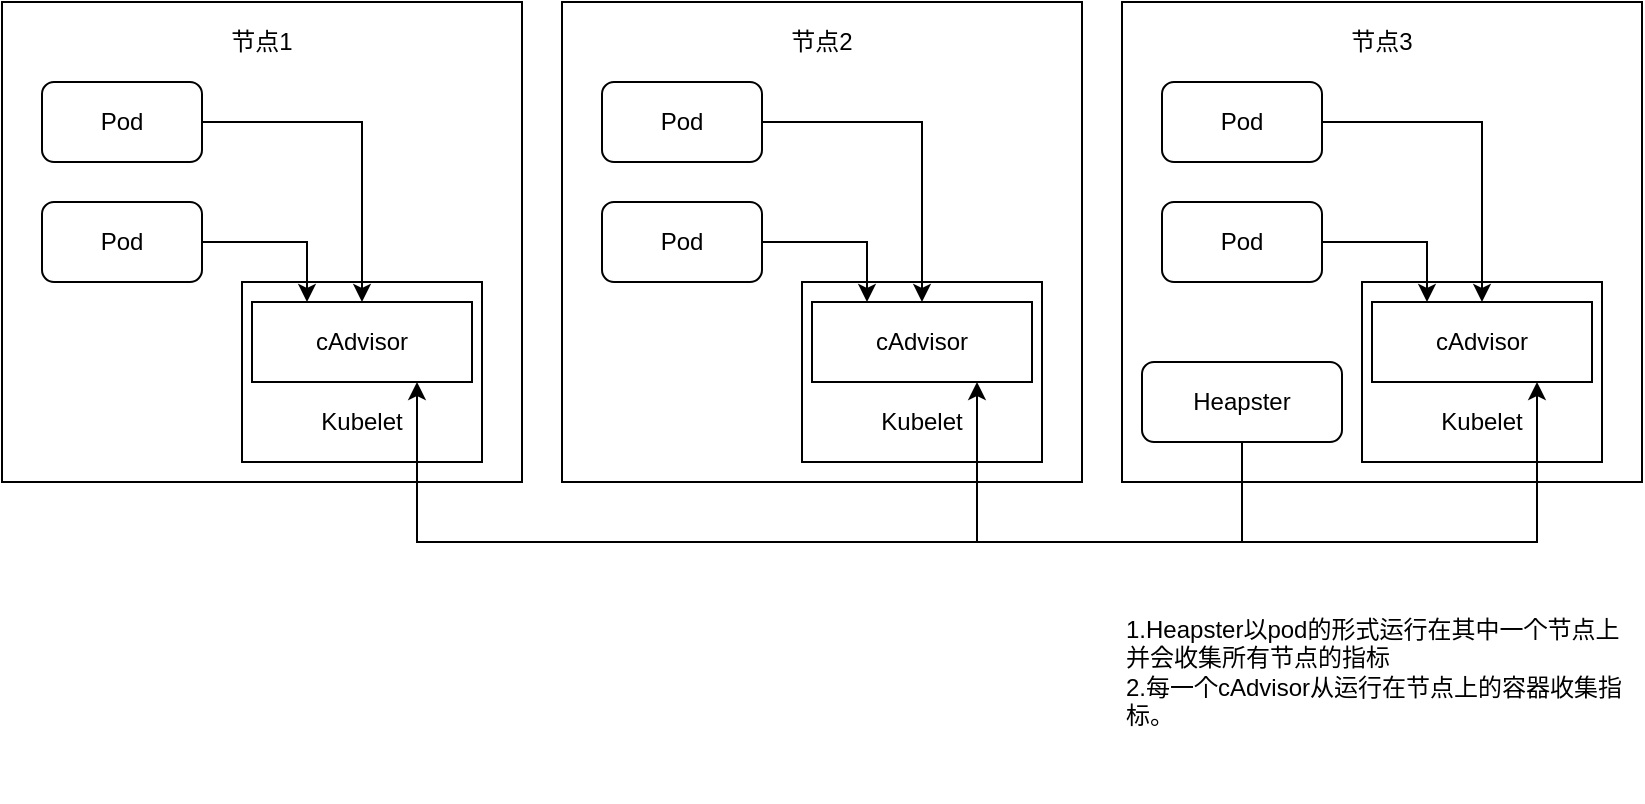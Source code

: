 <mxfile version="12.6.5" type="device"><diagram id="llgclqwFTNZQh4mskT9-" name="Page-1"><mxGraphModel dx="1024" dy="592" grid="1" gridSize="10" guides="1" tooltips="1" connect="1" arrows="1" fold="1" page="1" pageScale="1" pageWidth="2339" pageHeight="3300" math="0" shadow="0"><root><mxCell id="0"/><mxCell id="1" parent="0"/><mxCell id="okpOZvGCvdAT5gm4QpA--1" value="" style="rounded=0;whiteSpace=wrap;html=1;" vertex="1" parent="1"><mxGeometry x="170" y="100" width="260" height="240" as="geometry"/></mxCell><mxCell id="okpOZvGCvdAT5gm4QpA--2" value="Pod" style="rounded=1;whiteSpace=wrap;html=1;" vertex="1" parent="1"><mxGeometry x="190" y="140" width="80" height="40" as="geometry"/></mxCell><mxCell id="okpOZvGCvdAT5gm4QpA--3" value="Pod" style="rounded=1;whiteSpace=wrap;html=1;" vertex="1" parent="1"><mxGeometry x="190" y="200" width="80" height="40" as="geometry"/></mxCell><mxCell id="okpOZvGCvdAT5gm4QpA--4" value="" style="rounded=0;whiteSpace=wrap;html=1;" vertex="1" parent="1"><mxGeometry x="290" y="240" width="120" height="90" as="geometry"/></mxCell><mxCell id="okpOZvGCvdAT5gm4QpA--5" value="cAdvisor" style="rounded=0;whiteSpace=wrap;html=1;" vertex="1" parent="1"><mxGeometry x="295" y="250" width="110" height="40" as="geometry"/></mxCell><mxCell id="okpOZvGCvdAT5gm4QpA--6" style="edgeStyle=orthogonalEdgeStyle;rounded=0;orthogonalLoop=1;jettySize=auto;html=1;entryX=0.25;entryY=0;entryDx=0;entryDy=0;" edge="1" parent="1" source="okpOZvGCvdAT5gm4QpA--3" target="okpOZvGCvdAT5gm4QpA--5"><mxGeometry relative="1" as="geometry"/></mxCell><mxCell id="okpOZvGCvdAT5gm4QpA--7" style="edgeStyle=orthogonalEdgeStyle;rounded=0;orthogonalLoop=1;jettySize=auto;html=1;" edge="1" parent="1" source="okpOZvGCvdAT5gm4QpA--2" target="okpOZvGCvdAT5gm4QpA--5"><mxGeometry relative="1" as="geometry"/></mxCell><mxCell id="okpOZvGCvdAT5gm4QpA--8" value="Kubelet" style="text;html=1;strokeColor=none;fillColor=none;align=center;verticalAlign=middle;whiteSpace=wrap;rounded=0;" vertex="1" parent="1"><mxGeometry x="310" y="300" width="80" height="20" as="geometry"/></mxCell><mxCell id="okpOZvGCvdAT5gm4QpA--9" value="节点1" style="text;html=1;strokeColor=none;fillColor=none;align=center;verticalAlign=middle;whiteSpace=wrap;rounded=0;" vertex="1" parent="1"><mxGeometry x="280" y="110" width="40" height="20" as="geometry"/></mxCell><mxCell id="okpOZvGCvdAT5gm4QpA--10" value="" style="rounded=0;whiteSpace=wrap;html=1;" vertex="1" parent="1"><mxGeometry x="450" y="100" width="260" height="240" as="geometry"/></mxCell><mxCell id="okpOZvGCvdAT5gm4QpA--11" value="Pod" style="rounded=1;whiteSpace=wrap;html=1;" vertex="1" parent="1"><mxGeometry x="470" y="140" width="80" height="40" as="geometry"/></mxCell><mxCell id="okpOZvGCvdAT5gm4QpA--12" value="Pod" style="rounded=1;whiteSpace=wrap;html=1;" vertex="1" parent="1"><mxGeometry x="470" y="200" width="80" height="40" as="geometry"/></mxCell><mxCell id="okpOZvGCvdAT5gm4QpA--13" value="" style="rounded=0;whiteSpace=wrap;html=1;" vertex="1" parent="1"><mxGeometry x="570" y="240" width="120" height="90" as="geometry"/></mxCell><mxCell id="okpOZvGCvdAT5gm4QpA--14" value="cAdvisor" style="rounded=0;whiteSpace=wrap;html=1;" vertex="1" parent="1"><mxGeometry x="575" y="250" width="110" height="40" as="geometry"/></mxCell><mxCell id="okpOZvGCvdAT5gm4QpA--15" style="edgeStyle=orthogonalEdgeStyle;rounded=0;orthogonalLoop=1;jettySize=auto;html=1;entryX=0.25;entryY=0;entryDx=0;entryDy=0;" edge="1" parent="1" source="okpOZvGCvdAT5gm4QpA--12" target="okpOZvGCvdAT5gm4QpA--14"><mxGeometry relative="1" as="geometry"/></mxCell><mxCell id="okpOZvGCvdAT5gm4QpA--16" style="edgeStyle=orthogonalEdgeStyle;rounded=0;orthogonalLoop=1;jettySize=auto;html=1;" edge="1" parent="1" source="okpOZvGCvdAT5gm4QpA--11" target="okpOZvGCvdAT5gm4QpA--14"><mxGeometry relative="1" as="geometry"/></mxCell><mxCell id="okpOZvGCvdAT5gm4QpA--17" value="Kubelet" style="text;html=1;strokeColor=none;fillColor=none;align=center;verticalAlign=middle;whiteSpace=wrap;rounded=0;" vertex="1" parent="1"><mxGeometry x="590" y="300" width="80" height="20" as="geometry"/></mxCell><mxCell id="okpOZvGCvdAT5gm4QpA--18" value="节点2" style="text;html=1;strokeColor=none;fillColor=none;align=center;verticalAlign=middle;whiteSpace=wrap;rounded=0;" vertex="1" parent="1"><mxGeometry x="560" y="110" width="40" height="20" as="geometry"/></mxCell><mxCell id="okpOZvGCvdAT5gm4QpA--19" value="" style="rounded=0;whiteSpace=wrap;html=1;" vertex="1" parent="1"><mxGeometry x="730" y="100" width="260" height="240" as="geometry"/></mxCell><mxCell id="okpOZvGCvdAT5gm4QpA--20" value="Pod" style="rounded=1;whiteSpace=wrap;html=1;" vertex="1" parent="1"><mxGeometry x="750" y="140" width="80" height="40" as="geometry"/></mxCell><mxCell id="okpOZvGCvdAT5gm4QpA--21" value="Pod" style="rounded=1;whiteSpace=wrap;html=1;" vertex="1" parent="1"><mxGeometry x="750" y="200" width="80" height="40" as="geometry"/></mxCell><mxCell id="okpOZvGCvdAT5gm4QpA--22" value="" style="rounded=0;whiteSpace=wrap;html=1;" vertex="1" parent="1"><mxGeometry x="850" y="240" width="120" height="90" as="geometry"/></mxCell><mxCell id="okpOZvGCvdAT5gm4QpA--23" value="cAdvisor" style="rounded=0;whiteSpace=wrap;html=1;" vertex="1" parent="1"><mxGeometry x="855" y="250" width="110" height="40" as="geometry"/></mxCell><mxCell id="okpOZvGCvdAT5gm4QpA--24" style="edgeStyle=orthogonalEdgeStyle;rounded=0;orthogonalLoop=1;jettySize=auto;html=1;entryX=0.25;entryY=0;entryDx=0;entryDy=0;" edge="1" parent="1" source="okpOZvGCvdAT5gm4QpA--21" target="okpOZvGCvdAT5gm4QpA--23"><mxGeometry relative="1" as="geometry"/></mxCell><mxCell id="okpOZvGCvdAT5gm4QpA--25" style="edgeStyle=orthogonalEdgeStyle;rounded=0;orthogonalLoop=1;jettySize=auto;html=1;" edge="1" parent="1" source="okpOZvGCvdAT5gm4QpA--20" target="okpOZvGCvdAT5gm4QpA--23"><mxGeometry relative="1" as="geometry"/></mxCell><mxCell id="okpOZvGCvdAT5gm4QpA--26" value="Kubelet" style="text;html=1;strokeColor=none;fillColor=none;align=center;verticalAlign=middle;whiteSpace=wrap;rounded=0;" vertex="1" parent="1"><mxGeometry x="870" y="300" width="80" height="20" as="geometry"/></mxCell><mxCell id="okpOZvGCvdAT5gm4QpA--27" value="节点3" style="text;html=1;strokeColor=none;fillColor=none;align=center;verticalAlign=middle;whiteSpace=wrap;rounded=0;" vertex="1" parent="1"><mxGeometry x="840" y="110" width="40" height="20" as="geometry"/></mxCell><mxCell id="okpOZvGCvdAT5gm4QpA--29" style="edgeStyle=orthogonalEdgeStyle;rounded=0;orthogonalLoop=1;jettySize=auto;html=1;entryX=0.75;entryY=1;entryDx=0;entryDy=0;" edge="1" parent="1" source="okpOZvGCvdAT5gm4QpA--28" target="okpOZvGCvdAT5gm4QpA--14"><mxGeometry relative="1" as="geometry"><Array as="points"><mxPoint x="790" y="370"/><mxPoint x="658" y="370"/></Array></mxGeometry></mxCell><mxCell id="okpOZvGCvdAT5gm4QpA--30" style="edgeStyle=orthogonalEdgeStyle;rounded=0;orthogonalLoop=1;jettySize=auto;html=1;entryX=0.75;entryY=1;entryDx=0;entryDy=0;" edge="1" parent="1" source="okpOZvGCvdAT5gm4QpA--28" target="okpOZvGCvdAT5gm4QpA--23"><mxGeometry relative="1" as="geometry"><Array as="points"><mxPoint x="790" y="370"/><mxPoint x="938" y="370"/></Array></mxGeometry></mxCell><mxCell id="okpOZvGCvdAT5gm4QpA--31" style="edgeStyle=orthogonalEdgeStyle;rounded=0;orthogonalLoop=1;jettySize=auto;html=1;entryX=0.75;entryY=1;entryDx=0;entryDy=0;" edge="1" parent="1" source="okpOZvGCvdAT5gm4QpA--28" target="okpOZvGCvdAT5gm4QpA--5"><mxGeometry relative="1" as="geometry"><Array as="points"><mxPoint x="790" y="370"/><mxPoint x="378" y="370"/></Array></mxGeometry></mxCell><mxCell id="okpOZvGCvdAT5gm4QpA--28" value="Heapster" style="rounded=1;whiteSpace=wrap;html=1;" vertex="1" parent="1"><mxGeometry x="740" y="280" width="100" height="40" as="geometry"/></mxCell><mxCell id="okpOZvGCvdAT5gm4QpA--32" value="1.Heapster以pod的形式运行在其中一个节点上并会收集所有节点的指标&lt;br&gt;2.每一个cAdvisor从运行在节点上的容器收集指标。" style="text;html=1;strokeColor=none;fillColor=none;align=left;verticalAlign=top;whiteSpace=wrap;rounded=0;" vertex="1" parent="1"><mxGeometry x="730" y="400" width="260" height="100" as="geometry"/></mxCell></root></mxGraphModel></diagram></mxfile>